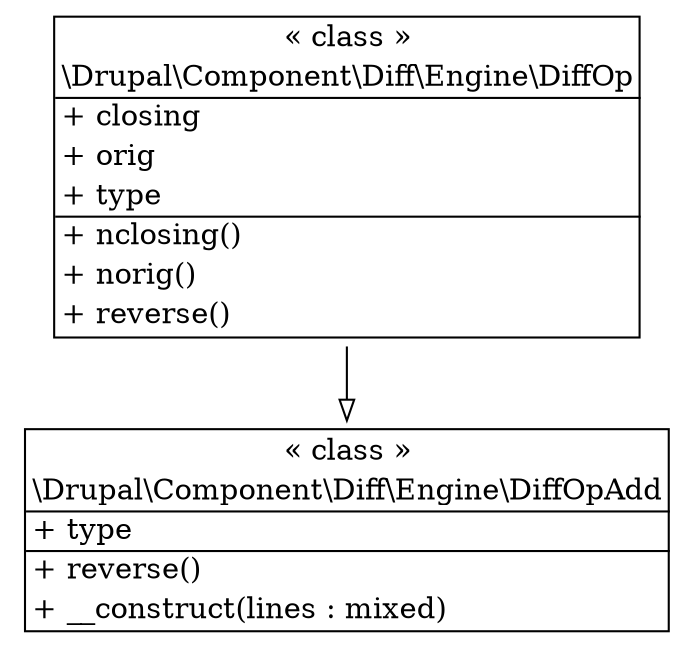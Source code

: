 digraph "Class Diagram" {
  node [shape=plaintext]
  "\\Drupal\\Component\\Diff\\Engine\\DiffOpAdd" [
    label=<
<table border="1" cellpadding="2" cellspacing="0" cellborder="0">
<tr><td align="center">&laquo; class &raquo;</td></tr>
<tr><td align="center" title="class DiffOpAdd">\\Drupal\\Component\\Diff\\Engine\\DiffOpAdd</td></tr><hr />
<tr><td align="left" title="public type">+ type</td></tr>
<hr />
<tr><td align="left" title="public reverse">+ reverse()</td></tr>
<tr><td align="left" title="public __construct">+ __construct(lines : mixed)</td></tr>
</table>
  >
  ];
  "\\Drupal\\Component\\Diff\\Engine\\DiffOp" [
    label=<
<table border="1" cellpadding="2" cellspacing="0" cellborder="0">
<tr><td align="center">&laquo; class &raquo;</td></tr>
<tr><td align="center" title="class DiffOp">\\Drupal\\Component\\Diff\\Engine\\DiffOp</td></tr><hr />
<tr><td align="left" title="public closing">+ closing</td></tr>
<tr><td align="left" title="public orig">+ orig</td></tr>
<tr><td align="left" title="public type">+ type</td></tr>
<hr />
<tr><td align="left" title="public nclosing">+ nclosing()</td></tr>
<tr><td align="left" title="public norig">+ norig()</td></tr>
<tr><td align="left" title="public reverse">+ reverse()</td></tr>
</table>
  >
  ];
"\\Drupal\\Component\\Diff\\Engine\\DiffOp" -> "\\Drupal\\Component\\Diff\\Engine\\DiffOpAdd" [arrowhead="empty"];

}